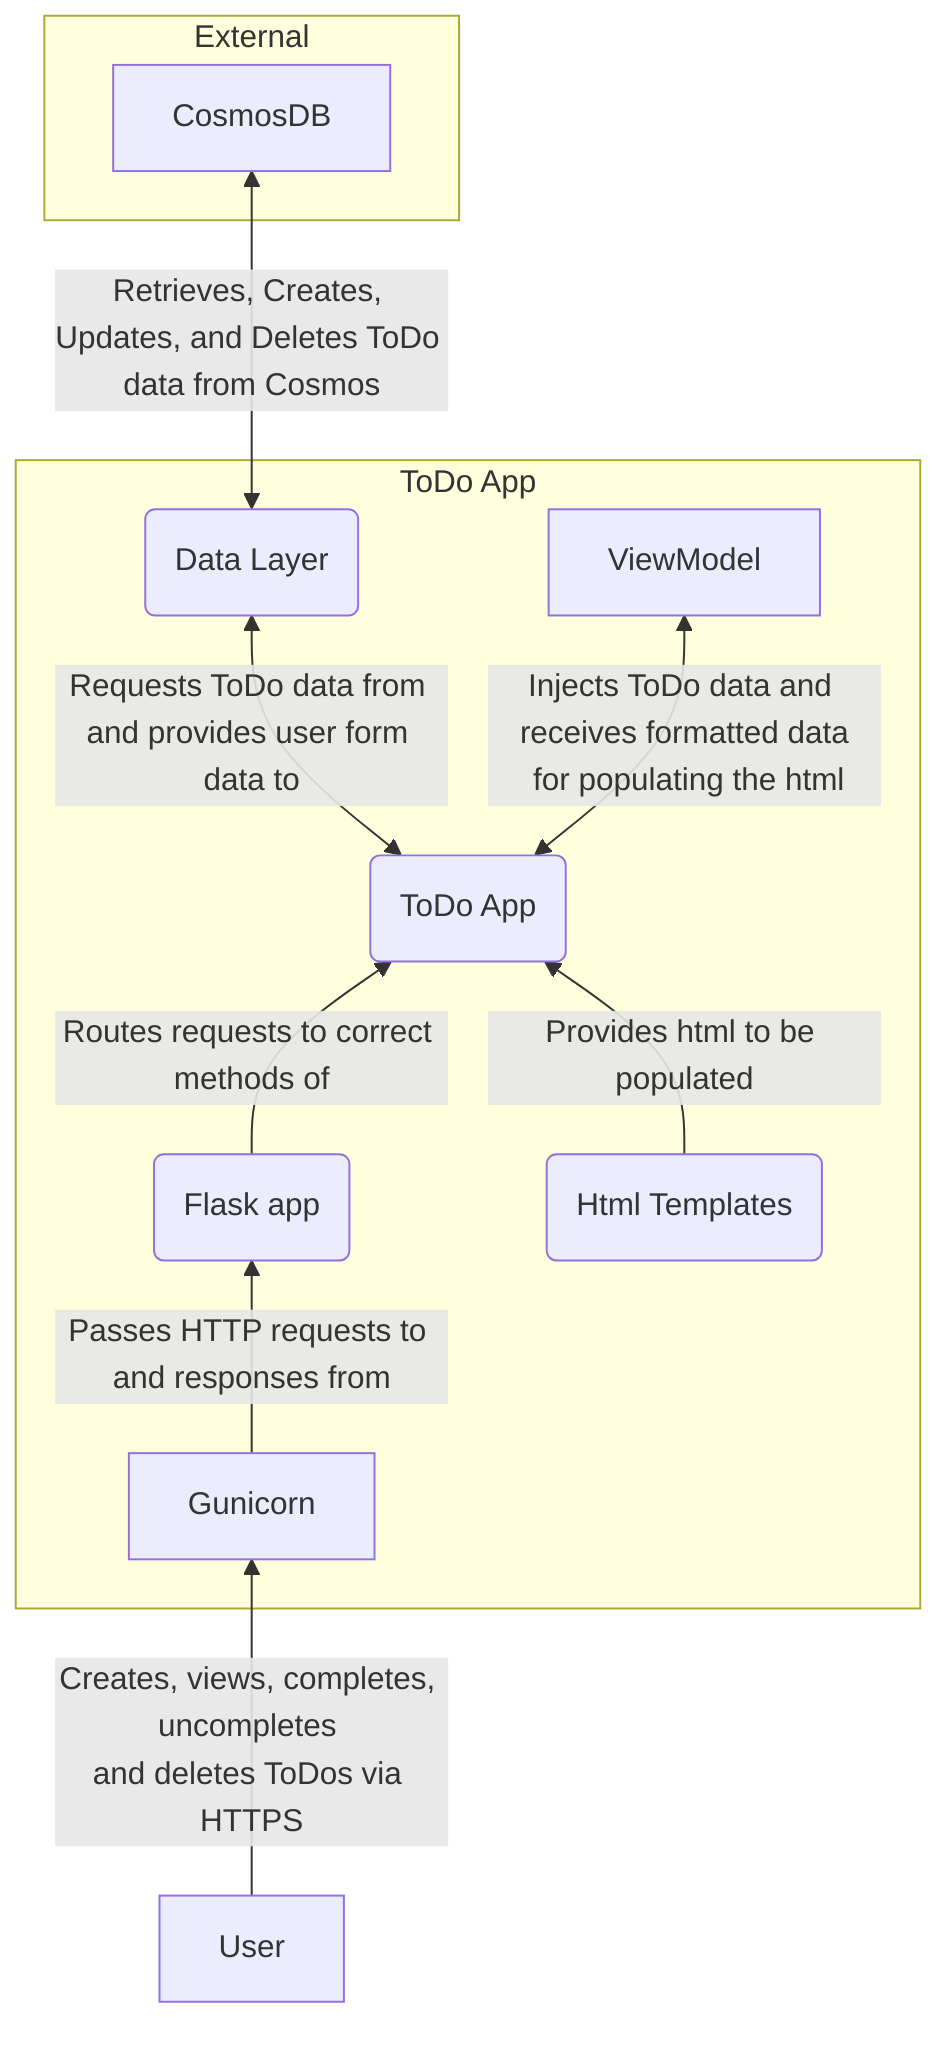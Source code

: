 flowchart BT
    User -->|Creates, views, completes, uncompletes \nand deletes ToDos via HTTPS| Gunicorn
    Gunicorn -->|Passes HTTP requests to and responses from| Flask(Flask app)
    Flask -->|Routes requests to correct methods of| ToDoApp(ToDo App)
    ToDoApp <-->|Requests ToDo data from \nand provides user form data to| DataLayer(Data Layer)
    ToDoApp <-->|Injects ToDo data and receives formatted data\n for populating the html| ViewModel
    HtmlTemplate(Html Templates) -->|Provides html to be populated| ToDoApp
    DataLayer <-->|Retrieves, Creates, Updates, and Deletes ToDo data from Cosmos| CosmosDB
    subgraph App [ToDo App]
        Gunicorn
        Flask
        ToDoApp
        HtmlTemplate
        ViewModel
        DataLayer
    end
    subgraph External
        CosmosDB
    end